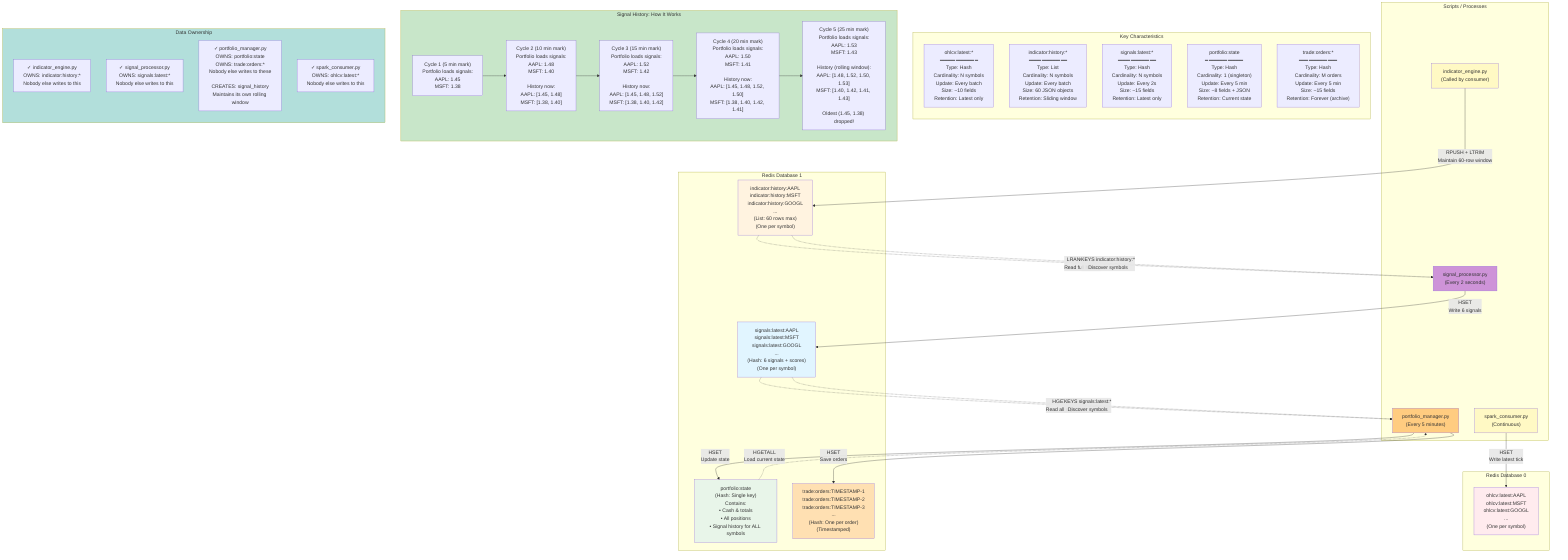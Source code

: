 graph TB
    subgraph Scripts["Scripts / Processes"]
        SparkConsumer["spark_consumer.py<br/>(Continuous)"]
        IndicatorEngine["indicator_engine.py<br/>(Called by consumer)"]
        SignalProcessor["signal_processor.py<br/>(Every 2 seconds)"]
        PortfolioMgr["portfolio_manager.py<br/>(Every 5 minutes)"]
    end
    
    subgraph RedisDB0["Redis Database 0"]
        Latest["ohlcv:latest:AAPL<br/>ohlcv:latest:MSFT<br/>ohlcv:latest:GOOGL<br/>...<br/>(One per symbol)"]
    end
    
    subgraph RedisDB1["Redis Database 1"]
        History["indicator:history:AAPL<br/>indicator:history:MSFT<br/>indicator:history:GOOGL<br/>...<br/>(List: 60 rows max)<br/>(One per symbol)"]
        
        Signals["signals:latest:AAPL<br/>signals:latest:MSFT<br/>signals:latest:GOOGL<br/>...<br/>(Hash: 6 signals + scores)<br/>(One per symbol)"]
        
        Portfolio["portfolio:state<br/>(Hash: Single key)<br/>Contains:<br/>• Cash & totals<br/>• All positions<br/>• Signal history for ALL symbols"]
        
        Orders["trade:orders:TIMESTAMP-1<br/>trade:orders:TIMESTAMP-2<br/>trade:orders:TIMESTAMP-3<br/>...<br/>(Hash: One per order)<br/>(Timestamped)"]
    end
    
    %% WRITE Operations
    SparkConsumer -->|HSET<br/>Write latest tick| Latest
    IndicatorEngine -->|RPUSH + LTRIM<br/>Maintain 60-row window| History
    SignalProcessor -->|HSET<br/>Write 6 signals| Signals
    PortfolioMgr -->|HSET<br/>Update state| Portfolio
    PortfolioMgr -->|HSET<br/>Save orders| Orders
    
    %% READ Operations
    History -.->|LRANGE 0 -1<br/>Read full history| SignalProcessor
    Signals -.->|HGETALL<br/>Read all signals| PortfolioMgr
    Portfolio -.->|HGETALL<br/>Load current state| PortfolioMgr
    
    %% Discovery Operations
    History -.->|KEYS indicator:history:*<br/>Discover symbols| SignalProcessor
    Signals -.->|KEYS signals:latest:*<br/>Discover symbols| PortfolioMgr
    
    subgraph KeyCharacteristics["Key Characteristics"]
        direction TB
        
        KC1["ohlcv:latest:*<br/>━━━━━━━━━━━━<br/>Type: Hash<br/>Cardinality: N symbols<br/>Update: Every batch<br/>Size: ~10 fields<br/>Retention: Latest only"]
        
        KC2["indicator:history:*<br/>━━━━━━━━━━━━<br/>Type: List<br/>Cardinality: N symbols<br/>Update: Every batch<br/>Size: 60 JSON objects<br/>Retention: Sliding window"]
        
        KC3["signals:latest:*<br/>━━━━━━━━━━━━<br/>Type: Hash<br/>Cardinality: N symbols<br/>Update: Every 2s<br/>Size: ~15 fields<br/>Retention: Latest only"]
        
        KC4["portfolio:state<br/>━━━━━━━━━━━━<br/>Type: Hash<br/>Cardinality: 1 (singleton)<br/>Update: Every 5 min<br/>Size: ~8 fields + JSON<br/>Retention: Current state"]
        
        KC5["trade:orders:*<br/>━━━━━━━━━━━━<br/>Type: Hash<br/>Cardinality: M orders<br/>Update: Every 5 min<br/>Size: ~15 fields<br/>Retention: Forever (archive)"]
    end
    
    subgraph SignalHistoryMechanism["Signal History: How It Works"]
        direction LR
        
        SH1["Cycle 1 (5 min mark)<br/>Portfolio loads signals:<br/>AAPL: 1.45<br/>MSFT: 1.38"]
        
        SH2["Cycle 2 (10 min mark)<br/>Portfolio loads signals:<br/>AAPL: 1.48<br/>MSFT: 1.40<br/><br/>History now:<br/>AAPL: [1.45, 1.48]<br/>MSFT: [1.38, 1.40]"]
        
        SH3["Cycle 3 (15 min mark)<br/>Portfolio loads signals:<br/>AAPL: 1.52<br/>MSFT: 1.42<br/><br/>History now:<br/>AAPL: [1.45, 1.48, 1.52]<br/>MSFT: [1.38, 1.40, 1.42]"]
        
        SH4["Cycle 4 (20 min mark)<br/>Portfolio loads signals:<br/>AAPL: 1.50<br/>MSFT: 1.41<br/><br/>History now:<br/>AAPL: [1.45, 1.48, 1.52, 1.50]<br/>MSFT: [1.38, 1.40, 1.42, 1.41]"]
        
        SH5["Cycle 5 (25 min mark)<br/>Portfolio loads signals:<br/>AAPL: 1.53<br/>MSFT: 1.43<br/><br/>History (rolling window):<br/>AAPL: [1.48, 1.52, 1.50, 1.53]<br/>MSFT: [1.40, 1.42, 1.41, 1.43]<br/><br/>Oldest (1.45, 1.38) dropped!"]
        
        SH1 --> SH2 --> SH3 --> SH4 --> SH5
    end
    
    subgraph DataOwnerships["Data Ownership"]
        direction TB
        
        Own1["✓ indicator_engine.py<br/>OWNS: indicator:history:*<br/>Nobody else writes to this"]
        
        Own2["✓ signal_processor.py<br/>OWNS: signals:latest:*<br/>Nobody else writes to this"]
        
        Own3["✓ portfolio_manager.py<br/>OWNS: portfolio:state<br/>OWNS: trade:orders:*<br/>Nobody else writes to these<br/><br/>CREATES: signal_history<br/>Maintains its own rolling window"]
        
        Own4["✓ spark_consumer.py<br/>OWNS: ohlcv:latest:*<br/>Nobody else writes to this"]
    end
    
    style SparkConsumer fill:#fff9c4
    style IndicatorEngine fill:#fff9c4
    style SignalProcessor fill:#ce93d8
    style PortfolioMgr fill:#ffcc80
    style Latest fill:#ffebee
    style History fill:#fff3e0
    style Signals fill:#e1f5ff
    style Portfolio fill:#e8f5e9
    style Orders fill:#ffe0b2
    style SignalHistoryMechanism fill:#c8e6c9
    style DataOwnerships fill:#b2dfdb